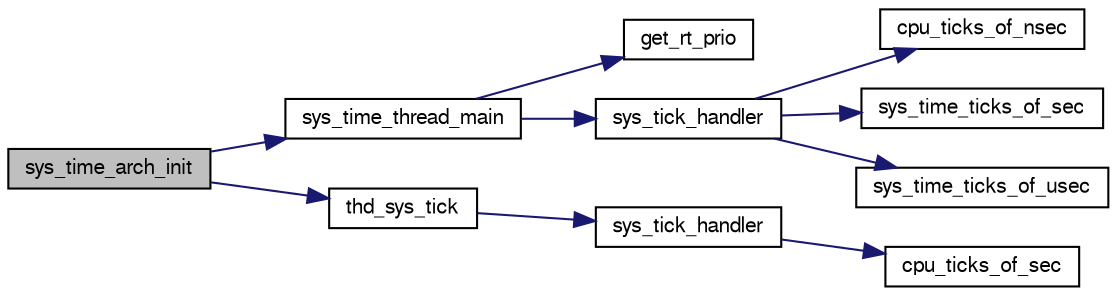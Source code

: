 digraph "sys_time_arch_init"
{
  edge [fontname="FreeSans",fontsize="10",labelfontname="FreeSans",labelfontsize="10"];
  node [fontname="FreeSans",fontsize="10",shape=record];
  rankdir="LR";
  Node1 [label="sys_time_arch_init",height=0.2,width=0.4,color="black", fillcolor="grey75", style="filled", fontcolor="black"];
  Node1 -> Node2 [color="midnightblue",fontsize="10",style="solid",fontname="FreeSans"];
  Node2 [label="sys_time_thread_main",height=0.2,width=0.4,color="black", fillcolor="white", style="filled",URL="$linux_2mcu__periph_2sys__time__arch_8c.html#a2e9913da251a9ce6c35f3a8a5b3ca23e"];
  Node2 -> Node3 [color="midnightblue",fontsize="10",style="solid",fontname="FreeSans"];
  Node3 [label="get_rt_prio",height=0.2,width=0.4,color="black", fillcolor="white", style="filled",URL="$rt__priority_8h.html#a714c7483d11b82772f9184258793e5a1"];
  Node2 -> Node4 [color="midnightblue",fontsize="10",style="solid",fontname="FreeSans"];
  Node4 [label="sys_tick_handler",height=0.2,width=0.4,color="black", fillcolor="white", style="filled",URL="$linux_2mcu__periph_2sys__time__arch_8c.html#a69effd654e3a455f2f0bba7b270eab48"];
  Node4 -> Node5 [color="midnightblue",fontsize="10",style="solid",fontname="FreeSans"];
  Node5 [label="cpu_ticks_of_nsec",height=0.2,width=0.4,color="black", fillcolor="white", style="filled",URL="$sys__time_8h.html#ab9fdc67ec3fff3769bebcd04e7ee86c2"];
  Node4 -> Node6 [color="midnightblue",fontsize="10",style="solid",fontname="FreeSans"];
  Node6 [label="sys_time_ticks_of_sec",height=0.2,width=0.4,color="black", fillcolor="white", style="filled",URL="$sys__time_8h.html#a2894f16d75a4d3c6ad1449d7bba85406"];
  Node4 -> Node7 [color="midnightblue",fontsize="10",style="solid",fontname="FreeSans"];
  Node7 [label="sys_time_ticks_of_usec",height=0.2,width=0.4,color="black", fillcolor="white", style="filled",URL="$sys__time_8h.html#a46ccccbd8fdf3b1c359475fd05bebd0b"];
  Node1 -> Node8 [color="midnightblue",fontsize="10",style="solid",fontname="FreeSans"];
  Node8 [label="thd_sys_tick",height=0.2,width=0.4,color="black", fillcolor="white", style="filled",URL="$chibios_2mcu__periph_2sys__time__arch_8c.html#a7173fd7c832d0c9c0d46705b12ba5895"];
  Node8 -> Node9 [color="midnightblue",fontsize="10",style="solid",fontname="FreeSans"];
  Node9 [label="sys_tick_handler",height=0.2,width=0.4,color="black", fillcolor="white", style="filled",URL="$chibios_2mcu__periph_2sys__time__arch_8c.html#a69effd654e3a455f2f0bba7b270eab48"];
  Node9 -> Node10 [color="midnightblue",fontsize="10",style="solid",fontname="FreeSans"];
  Node10 [label="cpu_ticks_of_sec",height=0.2,width=0.4,color="black", fillcolor="white", style="filled",URL="$sys__time_8h.html#ac32566a6fc1f80520e4484ce581f45a5"];
}
